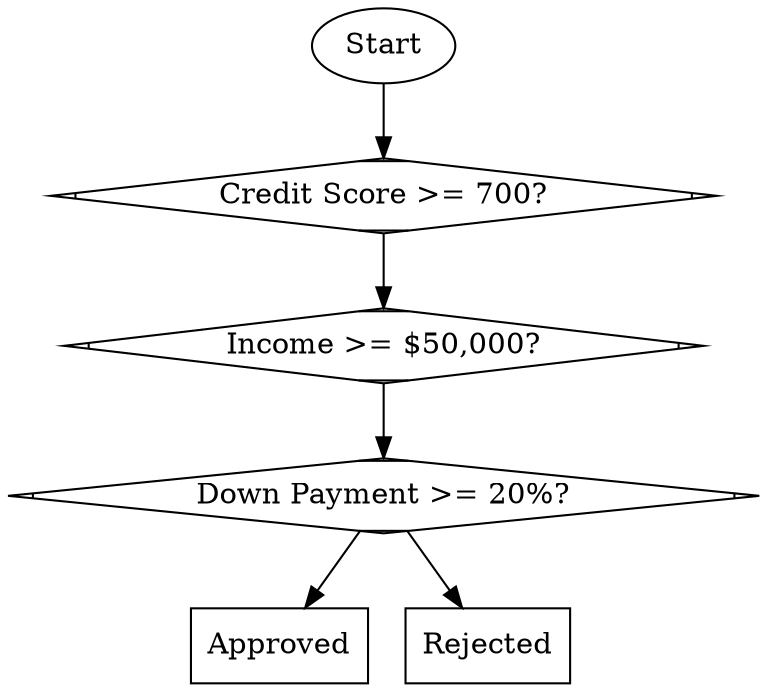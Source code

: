 digraph G {

  // start
  start [shape=ellipse, label="Start"];
  start -> decision_credit_score;

  // decision_credit_score
  decision_credit_score [shape=Mdiamond, label="Credit Score >= 700?"];
  decision_credit_score -> decision_income;

  // decision_income
  decision_income [shape=Mdiamond, label="Income >= $50,000?"];
  decision_income -> decision_down_payment;

  // decision_down_payment
  decision_down_payment [shape=Mdiamond, label="Down Payment >= 20%?"];
  decision_down_payment -> end_approved;
  decision_down_payment -> end_rejected;

  // end_approved
  end_approved [shape=rectangle, label="Approved"];

  // end_rejected
  end_rejected [shape=rectangle, label="Rejected"];

}
